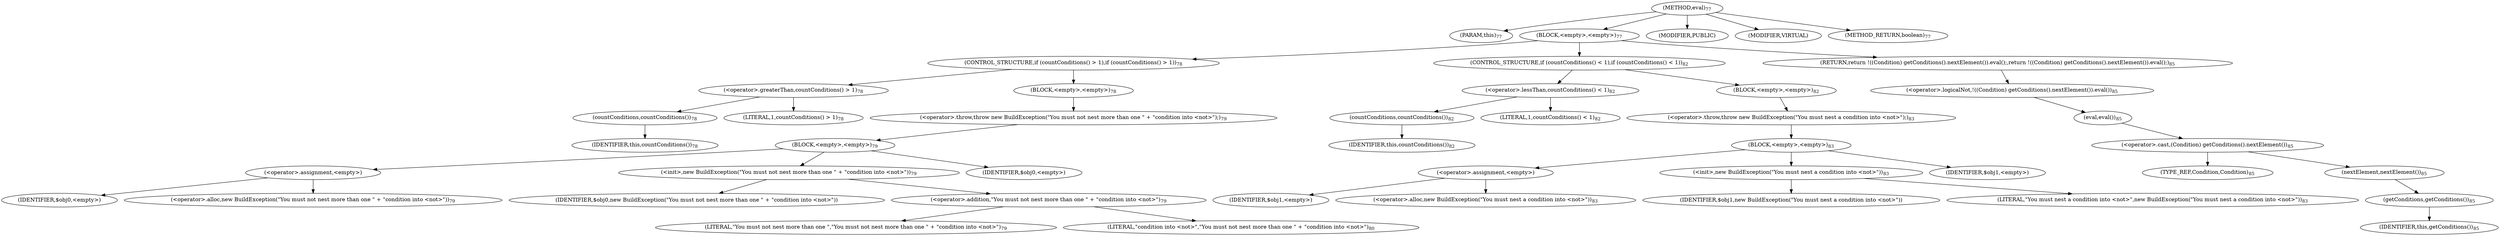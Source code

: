 digraph "eval" {  
"11" [label = <(METHOD,eval)<SUB>77</SUB>> ]
"4" [label = <(PARAM,this)<SUB>77</SUB>> ]
"12" [label = <(BLOCK,&lt;empty&gt;,&lt;empty&gt;)<SUB>77</SUB>> ]
"13" [label = <(CONTROL_STRUCTURE,if (countConditions() &gt; 1),if (countConditions() &gt; 1))<SUB>78</SUB>> ]
"14" [label = <(&lt;operator&gt;.greaterThan,countConditions() &gt; 1)<SUB>78</SUB>> ]
"15" [label = <(countConditions,countConditions())<SUB>78</SUB>> ]
"3" [label = <(IDENTIFIER,this,countConditions())<SUB>78</SUB>> ]
"16" [label = <(LITERAL,1,countConditions() &gt; 1)<SUB>78</SUB>> ]
"17" [label = <(BLOCK,&lt;empty&gt;,&lt;empty&gt;)<SUB>78</SUB>> ]
"18" [label = <(&lt;operator&gt;.throw,throw new BuildException(&quot;You must not nest more than one &quot; + &quot;condition into &lt;not&gt;&quot;);)<SUB>79</SUB>> ]
"19" [label = <(BLOCK,&lt;empty&gt;,&lt;empty&gt;)<SUB>79</SUB>> ]
"20" [label = <(&lt;operator&gt;.assignment,&lt;empty&gt;)> ]
"21" [label = <(IDENTIFIER,$obj0,&lt;empty&gt;)> ]
"22" [label = <(&lt;operator&gt;.alloc,new BuildException(&quot;You must not nest more than one &quot; + &quot;condition into &lt;not&gt;&quot;))<SUB>79</SUB>> ]
"23" [label = <(&lt;init&gt;,new BuildException(&quot;You must not nest more than one &quot; + &quot;condition into &lt;not&gt;&quot;))<SUB>79</SUB>> ]
"24" [label = <(IDENTIFIER,$obj0,new BuildException(&quot;You must not nest more than one &quot; + &quot;condition into &lt;not&gt;&quot;))> ]
"25" [label = <(&lt;operator&gt;.addition,&quot;You must not nest more than one &quot; + &quot;condition into &lt;not&gt;&quot;)<SUB>79</SUB>> ]
"26" [label = <(LITERAL,&quot;You must not nest more than one &quot;,&quot;You must not nest more than one &quot; + &quot;condition into &lt;not&gt;&quot;)<SUB>79</SUB>> ]
"27" [label = <(LITERAL,&quot;condition into &lt;not&gt;&quot;,&quot;You must not nest more than one &quot; + &quot;condition into &lt;not&gt;&quot;)<SUB>80</SUB>> ]
"28" [label = <(IDENTIFIER,$obj0,&lt;empty&gt;)> ]
"29" [label = <(CONTROL_STRUCTURE,if (countConditions() &lt; 1),if (countConditions() &lt; 1))<SUB>82</SUB>> ]
"30" [label = <(&lt;operator&gt;.lessThan,countConditions() &lt; 1)<SUB>82</SUB>> ]
"31" [label = <(countConditions,countConditions())<SUB>82</SUB>> ]
"5" [label = <(IDENTIFIER,this,countConditions())<SUB>82</SUB>> ]
"32" [label = <(LITERAL,1,countConditions() &lt; 1)<SUB>82</SUB>> ]
"33" [label = <(BLOCK,&lt;empty&gt;,&lt;empty&gt;)<SUB>82</SUB>> ]
"34" [label = <(&lt;operator&gt;.throw,throw new BuildException(&quot;You must nest a condition into &lt;not&gt;&quot;);)<SUB>83</SUB>> ]
"35" [label = <(BLOCK,&lt;empty&gt;,&lt;empty&gt;)<SUB>83</SUB>> ]
"36" [label = <(&lt;operator&gt;.assignment,&lt;empty&gt;)> ]
"37" [label = <(IDENTIFIER,$obj1,&lt;empty&gt;)> ]
"38" [label = <(&lt;operator&gt;.alloc,new BuildException(&quot;You must nest a condition into &lt;not&gt;&quot;))<SUB>83</SUB>> ]
"39" [label = <(&lt;init&gt;,new BuildException(&quot;You must nest a condition into &lt;not&gt;&quot;))<SUB>83</SUB>> ]
"40" [label = <(IDENTIFIER,$obj1,new BuildException(&quot;You must nest a condition into &lt;not&gt;&quot;))> ]
"41" [label = <(LITERAL,&quot;You must nest a condition into &lt;not&gt;&quot;,new BuildException(&quot;You must nest a condition into &lt;not&gt;&quot;))<SUB>83</SUB>> ]
"42" [label = <(IDENTIFIER,$obj1,&lt;empty&gt;)> ]
"43" [label = <(RETURN,return !((Condition) getConditions().nextElement()).eval();,return !((Condition) getConditions().nextElement()).eval();)<SUB>85</SUB>> ]
"44" [label = <(&lt;operator&gt;.logicalNot,!((Condition) getConditions().nextElement()).eval())<SUB>85</SUB>> ]
"45" [label = <(eval,eval())<SUB>85</SUB>> ]
"46" [label = <(&lt;operator&gt;.cast,(Condition) getConditions().nextElement())<SUB>85</SUB>> ]
"47" [label = <(TYPE_REF,Condition,Condition)<SUB>85</SUB>> ]
"48" [label = <(nextElement,nextElement())<SUB>85</SUB>> ]
"49" [label = <(getConditions,getConditions())<SUB>85</SUB>> ]
"6" [label = <(IDENTIFIER,this,getConditions())<SUB>85</SUB>> ]
"50" [label = <(MODIFIER,PUBLIC)> ]
"51" [label = <(MODIFIER,VIRTUAL)> ]
"52" [label = <(METHOD_RETURN,boolean)<SUB>77</SUB>> ]
  "11" -> "4" 
  "11" -> "12" 
  "11" -> "50" 
  "11" -> "51" 
  "11" -> "52" 
  "12" -> "13" 
  "12" -> "29" 
  "12" -> "43" 
  "13" -> "14" 
  "13" -> "17" 
  "14" -> "15" 
  "14" -> "16" 
  "15" -> "3" 
  "17" -> "18" 
  "18" -> "19" 
  "19" -> "20" 
  "19" -> "23" 
  "19" -> "28" 
  "20" -> "21" 
  "20" -> "22" 
  "23" -> "24" 
  "23" -> "25" 
  "25" -> "26" 
  "25" -> "27" 
  "29" -> "30" 
  "29" -> "33" 
  "30" -> "31" 
  "30" -> "32" 
  "31" -> "5" 
  "33" -> "34" 
  "34" -> "35" 
  "35" -> "36" 
  "35" -> "39" 
  "35" -> "42" 
  "36" -> "37" 
  "36" -> "38" 
  "39" -> "40" 
  "39" -> "41" 
  "43" -> "44" 
  "44" -> "45" 
  "45" -> "46" 
  "46" -> "47" 
  "46" -> "48" 
  "48" -> "49" 
  "49" -> "6" 
}
